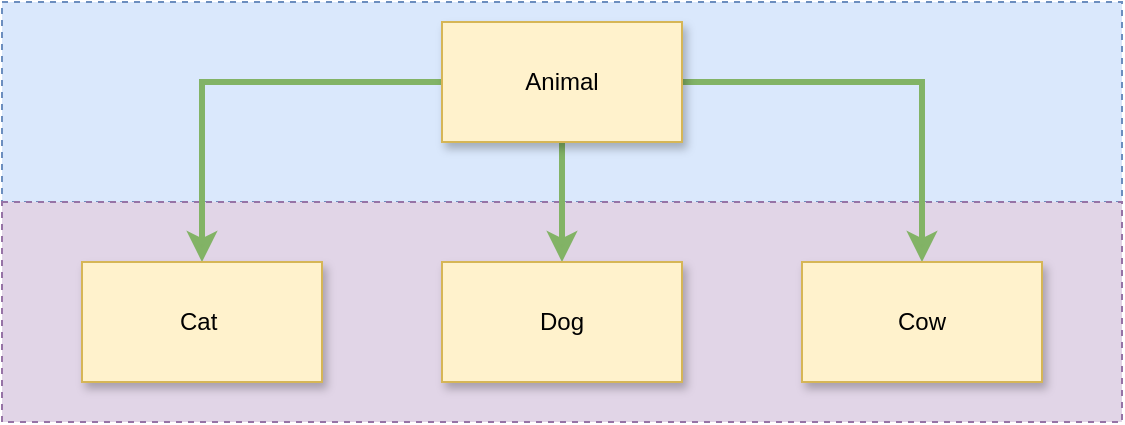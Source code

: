 <mxfile version="21.3.7" type="device" pages="2">
  <diagram name="Page-1" id="vxM6Bo4Swo91zMLj9FFa">
    <mxGraphModel dx="780" dy="544" grid="1" gridSize="10" guides="1" tooltips="1" connect="1" arrows="1" fold="1" page="1" pageScale="1" pageWidth="850" pageHeight="1100" math="0" shadow="0">
      <root>
        <mxCell id="0" />
        <mxCell id="1" parent="0" />
        <mxCell id="uGAMIdUxd2uuGZbwcF3s-9" value="" style="rounded=0;whiteSpace=wrap;html=1;dashed=1;fillColor=#dae8fc;strokeColor=#6c8ebf;" vertex="1" parent="1">
          <mxGeometry x="120" y="190" width="560" height="100" as="geometry" />
        </mxCell>
        <mxCell id="uGAMIdUxd2uuGZbwcF3s-5" value="" style="rounded=0;whiteSpace=wrap;html=1;dashed=1;fillColor=#e1d5e7;strokeColor=#9673a6;" vertex="1" parent="1">
          <mxGeometry x="120" y="290" width="560" height="110" as="geometry" />
        </mxCell>
        <mxCell id="uGAMIdUxd2uuGZbwcF3s-6" style="edgeStyle=orthogonalEdgeStyle;rounded=0;orthogonalLoop=1;jettySize=auto;html=1;entryX=0.5;entryY=0;entryDx=0;entryDy=0;strokeWidth=3;fillColor=#d5e8d4;strokeColor=#82b366;" edge="1" parent="1" source="uGAMIdUxd2uuGZbwcF3s-1" target="uGAMIdUxd2uuGZbwcF3s-3">
          <mxGeometry relative="1" as="geometry" />
        </mxCell>
        <mxCell id="uGAMIdUxd2uuGZbwcF3s-7" style="edgeStyle=orthogonalEdgeStyle;rounded=0;orthogonalLoop=1;jettySize=auto;html=1;entryX=0.5;entryY=0;entryDx=0;entryDy=0;strokeWidth=3;fillColor=#d5e8d4;strokeColor=#82b366;" edge="1" parent="1" source="uGAMIdUxd2uuGZbwcF3s-1" target="uGAMIdUxd2uuGZbwcF3s-4">
          <mxGeometry relative="1" as="geometry" />
        </mxCell>
        <mxCell id="uGAMIdUxd2uuGZbwcF3s-8" style="edgeStyle=orthogonalEdgeStyle;rounded=0;orthogonalLoop=1;jettySize=auto;html=1;entryX=0.5;entryY=0;entryDx=0;entryDy=0;strokeWidth=3;fillColor=#d5e8d4;strokeColor=#82b366;" edge="1" parent="1" source="uGAMIdUxd2uuGZbwcF3s-1" target="uGAMIdUxd2uuGZbwcF3s-2">
          <mxGeometry relative="1" as="geometry" />
        </mxCell>
        <mxCell id="uGAMIdUxd2uuGZbwcF3s-1" value="Animal" style="rounded=0;whiteSpace=wrap;html=1;shadow=1;fillColor=#fff2cc;strokeColor=#d6b656;" vertex="1" parent="1">
          <mxGeometry x="340" y="200" width="120" height="60" as="geometry" />
        </mxCell>
        <mxCell id="uGAMIdUxd2uuGZbwcF3s-2" value="Cat&amp;nbsp;" style="rounded=0;whiteSpace=wrap;html=1;shadow=1;fillColor=#fff2cc;strokeColor=#d6b656;" vertex="1" parent="1">
          <mxGeometry x="160" y="320" width="120" height="60" as="geometry" />
        </mxCell>
        <mxCell id="uGAMIdUxd2uuGZbwcF3s-3" value="Dog" style="rounded=0;whiteSpace=wrap;html=1;shadow=1;fillColor=#fff2cc;strokeColor=#d6b656;" vertex="1" parent="1">
          <mxGeometry x="340" y="320" width="120" height="60" as="geometry" />
        </mxCell>
        <mxCell id="uGAMIdUxd2uuGZbwcF3s-4" value="Cow" style="rounded=0;whiteSpace=wrap;html=1;shadow=1;fillColor=#fff2cc;strokeColor=#d6b656;" vertex="1" parent="1">
          <mxGeometry x="520" y="320" width="120" height="60" as="geometry" />
        </mxCell>
      </root>
    </mxGraphModel>
  </diagram>
  <diagram id="a-6N3_VATIcbe7mzj195" name="Page-2">
    <mxGraphModel dx="780" dy="544" grid="1" gridSize="10" guides="1" tooltips="1" connect="1" arrows="1" fold="1" page="1" pageScale="1" pageWidth="850" pageHeight="1100" math="0" shadow="0">
      <root>
        <mxCell id="0" />
        <mxCell id="1" parent="0" />
        <mxCell id="x2CUEW86x5NClIj9K2HI-21" value="" style="rounded=0;whiteSpace=wrap;html=1;strokeColor=none;shadow=1;" vertex="1" parent="1">
          <mxGeometry x="200" y="210" width="780" height="380" as="geometry" />
        </mxCell>
        <mxCell id="x2CUEW86x5NClIj9K2HI-19" value="" style="rounded=0;whiteSpace=wrap;html=1;fillColor=#f5f5f5;fontColor=#333333;strokeColor=#666666;shadow=1;" vertex="1" parent="1">
          <mxGeometry x="650" y="318" width="310" height="130" as="geometry" />
        </mxCell>
        <mxCell id="x2CUEW86x5NClIj9K2HI-8" value="&lt;b&gt;Implements&lt;/b&gt;" style="edgeStyle=orthogonalEdgeStyle;rounded=0;orthogonalLoop=1;jettySize=auto;html=1;entryX=0.5;entryY=0;entryDx=0;entryDy=0;" edge="1" parent="1" source="x2CUEW86x5NClIj9K2HI-1" target="x2CUEW86x5NClIj9K2HI-2">
          <mxGeometry relative="1" as="geometry" />
        </mxCell>
        <mxCell id="x2CUEW86x5NClIj9K2HI-16" style="edgeStyle=orthogonalEdgeStyle;rounded=0;orthogonalLoop=1;jettySize=auto;html=1;entryX=0;entryY=0.5;entryDx=0;entryDy=0;" edge="1" parent="1" source="x2CUEW86x5NClIj9K2HI-1" target="x2CUEW86x5NClIj9K2HI-15">
          <mxGeometry relative="1" as="geometry">
            <mxPoint x="650" y="390" as="targetPoint" />
          </mxGeometry>
        </mxCell>
        <mxCell id="x2CUEW86x5NClIj9K2HI-1" value="" style="rounded=0;whiteSpace=wrap;html=1;fillColor=#d5e8d4;strokeColor=#82b366;shadow=1;" vertex="1" parent="1">
          <mxGeometry x="220" y="233" width="340" height="120" as="geometry" />
        </mxCell>
        <mxCell id="x2CUEW86x5NClIj9K2HI-9" value="&lt;b&gt;extends&lt;/b&gt;" style="edgeStyle=orthogonalEdgeStyle;rounded=0;orthogonalLoop=1;jettySize=auto;html=1;entryX=0.5;entryY=0;entryDx=0;entryDy=0;" edge="1" parent="1" source="x2CUEW86x5NClIj9K2HI-2" target="x2CUEW86x5NClIj9K2HI-3">
          <mxGeometry relative="1" as="geometry" />
        </mxCell>
        <mxCell id="x2CUEW86x5NClIj9K2HI-2" value="" style="rounded=0;whiteSpace=wrap;html=1;fillColor=#e1d5e7;strokeColor=#9673a6;shadow=1;" vertex="1" parent="1">
          <mxGeometry x="220" y="410" width="340" height="50" as="geometry" />
        </mxCell>
        <mxCell id="x2CUEW86x5NClIj9K2HI-17" style="edgeStyle=orthogonalEdgeStyle;rounded=0;orthogonalLoop=1;jettySize=auto;html=1;entryX=0;entryY=0.5;entryDx=0;entryDy=0;" edge="1" parent="1" source="x2CUEW86x5NClIj9K2HI-3" target="x2CUEW86x5NClIj9K2HI-15">
          <mxGeometry relative="1" as="geometry">
            <mxPoint x="660" y="390" as="targetPoint" />
          </mxGeometry>
        </mxCell>
        <mxCell id="x2CUEW86x5NClIj9K2HI-3" value="" style="rounded=0;whiteSpace=wrap;html=1;fillColor=#dae8fc;strokeColor=#6c8ebf;shadow=1;" vertex="1" parent="1">
          <mxGeometry x="220" y="515" width="340" height="50" as="geometry" />
        </mxCell>
        <mxCell id="x2CUEW86x5NClIj9K2HI-10" style="edgeStyle=orthogonalEdgeStyle;rounded=0;orthogonalLoop=1;jettySize=auto;html=1;entryX=1;entryY=0.5;entryDx=0;entryDy=0;dashed=1;strokeWidth=2;" edge="1" parent="1" source="x2CUEW86x5NClIj9K2HI-4" target="x2CUEW86x5NClIj9K2HI-6">
          <mxGeometry relative="1" as="geometry">
            <Array as="points">
              <mxPoint x="510" y="270" />
              <mxPoint x="510" y="436" />
            </Array>
          </mxGeometry>
        </mxCell>
        <mxCell id="x2CUEW86x5NClIj9K2HI-4" value="test_1 (abstract)" style="rounded=0;whiteSpace=wrap;html=1;fillColor=#ffe6cc;strokeColor=#d79b00;shadow=1;" vertex="1" parent="1">
          <mxGeometry x="360" y="253" width="120" height="30" as="geometry" />
        </mxCell>
        <mxCell id="x2CUEW86x5NClIj9K2HI-11" style="edgeStyle=orthogonalEdgeStyle;rounded=0;orthogonalLoop=1;jettySize=auto;html=1;entryX=1;entryY=0.5;entryDx=0;entryDy=0;strokeWidth=2;dashed=1;" edge="1" parent="1" source="x2CUEW86x5NClIj9K2HI-5" target="x2CUEW86x5NClIj9K2HI-7">
          <mxGeometry relative="1" as="geometry">
            <Array as="points">
              <mxPoint x="530" y="320" />
              <mxPoint x="530" y="540" />
            </Array>
          </mxGeometry>
        </mxCell>
        <mxCell id="x2CUEW86x5NClIj9K2HI-5" value="test_2 (abstract)" style="rounded=0;whiteSpace=wrap;html=1;fillColor=#fff2cc;strokeColor=#d6b656;shadow=1;" vertex="1" parent="1">
          <mxGeometry x="360" y="303" width="120" height="30" as="geometry" />
        </mxCell>
        <mxCell id="x2CUEW86x5NClIj9K2HI-6" value="test_1 (method)" style="rounded=0;whiteSpace=wrap;html=1;fillColor=#ffe6cc;strokeColor=#d79b00;shadow=1;" vertex="1" parent="1">
          <mxGeometry x="360" y="421" width="120" height="30" as="geometry" />
        </mxCell>
        <mxCell id="x2CUEW86x5NClIj9K2HI-7" value="test_2 (method)" style="rounded=0;whiteSpace=wrap;html=1;fillColor=#fff2cc;strokeColor=#d6b656;shadow=1;" vertex="1" parent="1">
          <mxGeometry x="365" y="525" width="120" height="30" as="geometry" />
        </mxCell>
        <mxCell id="x2CUEW86x5NClIj9K2HI-12" value="Test_interface" style="text;html=1;strokeColor=none;fillColor=none;align=center;verticalAlign=middle;whiteSpace=wrap;rounded=0;" vertex="1" parent="1">
          <mxGeometry x="240" y="278" width="60" height="30" as="geometry" />
        </mxCell>
        <mxCell id="x2CUEW86x5NClIj9K2HI-13" value="Test_abstract" style="text;html=1;strokeColor=none;fillColor=none;align=center;verticalAlign=middle;whiteSpace=wrap;rounded=0;" vertex="1" parent="1">
          <mxGeometry x="240" y="420" width="60" height="30" as="geometry" />
        </mxCell>
        <mxCell id="x2CUEW86x5NClIj9K2HI-14" value="Test_class" style="text;html=1;strokeColor=none;fillColor=none;align=center;verticalAlign=middle;whiteSpace=wrap;rounded=0;" vertex="1" parent="1">
          <mxGeometry x="240" y="525" width="60" height="30" as="geometry" />
        </mxCell>
        <mxCell id="x2CUEW86x5NClIj9K2HI-15" value="Test_interface int_ibject = new Test_class()" style="rounded=0;whiteSpace=wrap;html=1;fillColor=#fff2cc;strokeColor=#d6b656;shadow=1;" vertex="1" parent="1">
          <mxGeometry x="680" y="360" width="260" height="60" as="geometry" />
        </mxCell>
        <mxCell id="x2CUEW86x5NClIj9K2HI-18" value="Main&amp;nbsp;" style="text;html=1;strokeColor=none;fillColor=none;align=center;verticalAlign=middle;whiteSpace=wrap;rounded=0;" vertex="1" parent="1">
          <mxGeometry x="775" y="323" width="60" height="30" as="geometry" />
        </mxCell>
      </root>
    </mxGraphModel>
  </diagram>
</mxfile>
